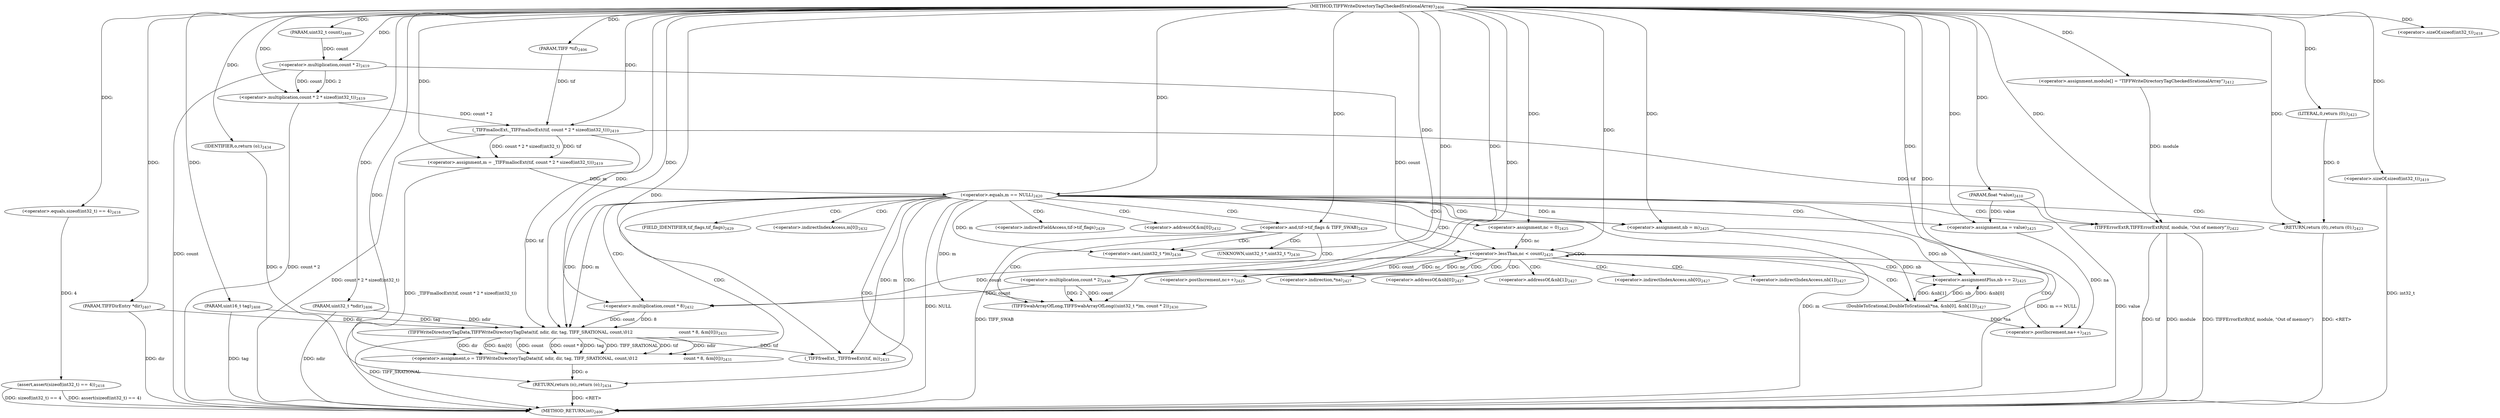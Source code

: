 digraph "TIFFWriteDirectoryTagCheckedSrationalArray" {  
"70509" [label = <(METHOD,TIFFWriteDirectoryTagCheckedSrationalArray)<SUB>2406</SUB>> ]
"70622" [label = <(METHOD_RETURN,int)<SUB>2406</SUB>> ]
"70510" [label = <(PARAM,TIFF *tif)<SUB>2406</SUB>> ]
"70511" [label = <(PARAM,uint32_t *ndir)<SUB>2406</SUB>> ]
"70512" [label = <(PARAM,TIFFDirEntry *dir)<SUB>2407</SUB>> ]
"70513" [label = <(PARAM,uint16_t tag)<SUB>2408</SUB>> ]
"70514" [label = <(PARAM,uint32_t count)<SUB>2409</SUB>> ]
"70515" [label = <(PARAM,float *value)<SUB>2410</SUB>> ]
"70518" [label = <(&lt;operator&gt;.assignment,module[] = &quot;TIFFWriteDirectoryTagCheckedSrationalArray&quot;)<SUB>2412</SUB>> ]
"70526" [label = <(assert,assert(sizeof(int32_t) == 4))<SUB>2418</SUB>> ]
"70531" [label = <(&lt;operator&gt;.assignment,m = _TIFFmallocExt(tif, count * 2 * sizeof(int32_t)))<SUB>2419</SUB>> ]
"70601" [label = <(&lt;operator&gt;.assignment,o = TIFFWriteDirectoryTagData(tif, ndir, dir, tag, TIFF_SRATIONAL, count,\012                                  count * 8, &amp;m[0]))<SUB>2431</SUB>> ]
"70617" [label = <(_TIFFfreeExt,_TIFFfreeExt(tif, m))<SUB>2433</SUB>> ]
"70620" [label = <(RETURN,return (o);,return (o);)<SUB>2434</SUB>> ]
"70542" [label = <(&lt;operator&gt;.equals,m == NULL)<SUB>2420</SUB>> ]
"70564" [label = <(&lt;operator&gt;.lessThan,nc &lt; count)<SUB>2425</SUB>> ]
"70588" [label = <(&lt;operator&gt;.and,tif-&gt;tif_flags &amp; TIFF_SWAB)<SUB>2429</SUB>> ]
"70621" [label = <(IDENTIFIER,o,return (o);)<SUB>2434</SUB>> ]
"70527" [label = <(&lt;operator&gt;.equals,sizeof(int32_t) == 4)<SUB>2418</SUB>> ]
"70533" [label = <(_TIFFmallocExt,_TIFFmallocExt(tif, count * 2 * sizeof(int32_t)))<SUB>2419</SUB>> ]
"70546" [label = <(TIFFErrorExtR,TIFFErrorExtR(tif, module, &quot;Out of memory&quot;))<SUB>2422</SUB>> ]
"70550" [label = <(RETURN,return (0);,return (0);)<SUB>2423</SUB>> ]
"70568" [label = <(&lt;operator&gt;.postIncrement,na++)<SUB>2425</SUB>> ]
"70570" [label = <(&lt;operator&gt;.assignmentPlus,nb += 2)<SUB>2425</SUB>> ]
"70573" [label = <(&lt;operator&gt;.postIncrement,nc++)<SUB>2425</SUB>> ]
"70576" [label = <(DoubleToSrational,DoubleToSrational(*na, &amp;nb[0], &amp;nb[1]))<SUB>2427</SUB>> ]
"70594" [label = <(TIFFSwabArrayOfLong,TIFFSwabArrayOfLong((uint32_t *)m, count * 2))<SUB>2430</SUB>> ]
"70603" [label = <(TIFFWriteDirectoryTagData,TIFFWriteDirectoryTagData(tif, ndir, dir, tag, TIFF_SRATIONAL, count,\012                                  count * 8, &amp;m[0]))<SUB>2431</SUB>> ]
"70528" [label = <(&lt;operator&gt;.sizeOf,sizeof(int32_t))<SUB>2418</SUB>> ]
"70535" [label = <(&lt;operator&gt;.multiplication,count * 2 * sizeof(int32_t))<SUB>2419</SUB>> ]
"70551" [label = <(LITERAL,0,return (0);)<SUB>2423</SUB>> ]
"70555" [label = <(&lt;operator&gt;.assignment,na = value)<SUB>2425</SUB>> ]
"70558" [label = <(&lt;operator&gt;.assignment,nb = m)<SUB>2425</SUB>> ]
"70561" [label = <(&lt;operator&gt;.assignment,nc = 0)<SUB>2425</SUB>> ]
"70610" [label = <(&lt;operator&gt;.multiplication,count * 8)<SUB>2432</SUB>> ]
"70536" [label = <(&lt;operator&gt;.multiplication,count * 2)<SUB>2419</SUB>> ]
"70539" [label = <(&lt;operator&gt;.sizeOf,sizeof(int32_t))<SUB>2419</SUB>> ]
"70595" [label = <(&lt;operator&gt;.cast,(uint32_t *)m)<SUB>2430</SUB>> ]
"70598" [label = <(&lt;operator&gt;.multiplication,count * 2)<SUB>2430</SUB>> ]
"70589" [label = <(&lt;operator&gt;.indirectFieldAccess,tif-&gt;tif_flags)<SUB>2429</SUB>> ]
"70613" [label = <(&lt;operator&gt;.addressOf,&amp;m[0])<SUB>2432</SUB>> ]
"70577" [label = <(&lt;operator&gt;.indirection,*na)<SUB>2427</SUB>> ]
"70579" [label = <(&lt;operator&gt;.addressOf,&amp;nb[0])<SUB>2427</SUB>> ]
"70583" [label = <(&lt;operator&gt;.addressOf,&amp;nb[1])<SUB>2427</SUB>> ]
"70591" [label = <(FIELD_IDENTIFIER,tif_flags,tif_flags)<SUB>2429</SUB>> ]
"70614" [label = <(&lt;operator&gt;.indirectIndexAccess,m[0])<SUB>2432</SUB>> ]
"70580" [label = <(&lt;operator&gt;.indirectIndexAccess,nb[0])<SUB>2427</SUB>> ]
"70584" [label = <(&lt;operator&gt;.indirectIndexAccess,nb[1])<SUB>2427</SUB>> ]
"70596" [label = <(UNKNOWN,uint32_t *,uint32_t *)<SUB>2430</SUB>> ]
  "70620" -> "70622"  [ label = "DDG: &lt;RET&gt;"] 
  "70550" -> "70622"  [ label = "DDG: &lt;RET&gt;"] 
  "70511" -> "70622"  [ label = "DDG: ndir"] 
  "70512" -> "70622"  [ label = "DDG: dir"] 
  "70513" -> "70622"  [ label = "DDG: tag"] 
  "70515" -> "70622"  [ label = "DDG: value"] 
  "70526" -> "70622"  [ label = "DDG: sizeof(int32_t) == 4"] 
  "70526" -> "70622"  [ label = "DDG: assert(sizeof(int32_t) == 4)"] 
  "70536" -> "70622"  [ label = "DDG: count"] 
  "70535" -> "70622"  [ label = "DDG: count * 2"] 
  "70539" -> "70622"  [ label = "DDG: int32_t"] 
  "70533" -> "70622"  [ label = "DDG: count * 2 * sizeof(int32_t)"] 
  "70531" -> "70622"  [ label = "DDG: _TIFFmallocExt(tif, count * 2 * sizeof(int32_t))"] 
  "70542" -> "70622"  [ label = "DDG: m"] 
  "70542" -> "70622"  [ label = "DDG: m == NULL"] 
  "70546" -> "70622"  [ label = "DDG: tif"] 
  "70546" -> "70622"  [ label = "DDG: module"] 
  "70546" -> "70622"  [ label = "DDG: TIFFErrorExtR(tif, module, &quot;Out of memory&quot;)"] 
  "70542" -> "70622"  [ label = "DDG: NULL"] 
  "70588" -> "70622"  [ label = "DDG: TIFF_SWAB"] 
  "70603" -> "70622"  [ label = "DDG: TIFF_SRATIONAL"] 
  "70509" -> "70510"  [ label = "DDG: "] 
  "70509" -> "70511"  [ label = "DDG: "] 
  "70509" -> "70512"  [ label = "DDG: "] 
  "70509" -> "70513"  [ label = "DDG: "] 
  "70509" -> "70514"  [ label = "DDG: "] 
  "70509" -> "70515"  [ label = "DDG: "] 
  "70509" -> "70518"  [ label = "DDG: "] 
  "70533" -> "70531"  [ label = "DDG: tif"] 
  "70533" -> "70531"  [ label = "DDG: count * 2 * sizeof(int32_t)"] 
  "70603" -> "70601"  [ label = "DDG: ndir"] 
  "70603" -> "70601"  [ label = "DDG: dir"] 
  "70603" -> "70601"  [ label = "DDG: &amp;m[0]"] 
  "70603" -> "70601"  [ label = "DDG: count"] 
  "70603" -> "70601"  [ label = "DDG: count * 8"] 
  "70603" -> "70601"  [ label = "DDG: tag"] 
  "70603" -> "70601"  [ label = "DDG: TIFF_SRATIONAL"] 
  "70603" -> "70601"  [ label = "DDG: tif"] 
  "70621" -> "70620"  [ label = "DDG: o"] 
  "70601" -> "70620"  [ label = "DDG: o"] 
  "70527" -> "70526"  [ label = "DDG: 4"] 
  "70509" -> "70531"  [ label = "DDG: "] 
  "70509" -> "70601"  [ label = "DDG: "] 
  "70603" -> "70617"  [ label = "DDG: tif"] 
  "70509" -> "70617"  [ label = "DDG: "] 
  "70542" -> "70617"  [ label = "DDG: m"] 
  "70509" -> "70621"  [ label = "DDG: "] 
  "70509" -> "70527"  [ label = "DDG: "] 
  "70510" -> "70533"  [ label = "DDG: tif"] 
  "70509" -> "70533"  [ label = "DDG: "] 
  "70535" -> "70533"  [ label = "DDG: count * 2"] 
  "70531" -> "70542"  [ label = "DDG: m"] 
  "70509" -> "70542"  [ label = "DDG: "] 
  "70551" -> "70550"  [ label = "DDG: 0"] 
  "70509" -> "70550"  [ label = "DDG: "] 
  "70561" -> "70564"  [ label = "DDG: nc"] 
  "70573" -> "70564"  [ label = "DDG: nc"] 
  "70509" -> "70564"  [ label = "DDG: "] 
  "70536" -> "70564"  [ label = "DDG: count"] 
  "70509" -> "70570"  [ label = "DDG: "] 
  "70509" -> "70588"  [ label = "DDG: "] 
  "70533" -> "70603"  [ label = "DDG: tif"] 
  "70509" -> "70603"  [ label = "DDG: "] 
  "70511" -> "70603"  [ label = "DDG: ndir"] 
  "70512" -> "70603"  [ label = "DDG: dir"] 
  "70513" -> "70603"  [ label = "DDG: tag"] 
  "70610" -> "70603"  [ label = "DDG: count"] 
  "70610" -> "70603"  [ label = "DDG: 8"] 
  "70542" -> "70603"  [ label = "DDG: m"] 
  "70509" -> "70528"  [ label = "DDG: "] 
  "70536" -> "70535"  [ label = "DDG: count"] 
  "70536" -> "70535"  [ label = "DDG: 2"] 
  "70509" -> "70535"  [ label = "DDG: "] 
  "70533" -> "70546"  [ label = "DDG: tif"] 
  "70509" -> "70546"  [ label = "DDG: "] 
  "70518" -> "70546"  [ label = "DDG: module"] 
  "70509" -> "70551"  [ label = "DDG: "] 
  "70515" -> "70555"  [ label = "DDG: value"] 
  "70509" -> "70555"  [ label = "DDG: "] 
  "70542" -> "70558"  [ label = "DDG: m"] 
  "70509" -> "70558"  [ label = "DDG: "] 
  "70509" -> "70561"  [ label = "DDG: "] 
  "70555" -> "70568"  [ label = "DDG: na"] 
  "70576" -> "70568"  [ label = "DDG: *na"] 
  "70509" -> "70568"  [ label = "DDG: "] 
  "70558" -> "70570"  [ label = "DDG: nb"] 
  "70576" -> "70570"  [ label = "DDG: &amp;nb[0]"] 
  "70576" -> "70570"  [ label = "DDG: &amp;nb[1]"] 
  "70564" -> "70573"  [ label = "DDG: nc"] 
  "70509" -> "70573"  [ label = "DDG: "] 
  "70558" -> "70576"  [ label = "DDG: nb"] 
  "70570" -> "70576"  [ label = "DDG: nb"] 
  "70509" -> "70594"  [ label = "DDG: "] 
  "70542" -> "70594"  [ label = "DDG: m"] 
  "70598" -> "70594"  [ label = "DDG: count"] 
  "70598" -> "70594"  [ label = "DDG: 2"] 
  "70564" -> "70610"  [ label = "DDG: count"] 
  "70598" -> "70610"  [ label = "DDG: count"] 
  "70509" -> "70610"  [ label = "DDG: "] 
  "70514" -> "70536"  [ label = "DDG: count"] 
  "70509" -> "70536"  [ label = "DDG: "] 
  "70509" -> "70539"  [ label = "DDG: "] 
  "70509" -> "70595"  [ label = "DDG: "] 
  "70542" -> "70595"  [ label = "DDG: m"] 
  "70564" -> "70598"  [ label = "DDG: count"] 
  "70509" -> "70598"  [ label = "DDG: "] 
  "70542" -> "70550"  [ label = "CDG: "] 
  "70542" -> "70589"  [ label = "CDG: "] 
  "70542" -> "70558"  [ label = "CDG: "] 
  "70542" -> "70610"  [ label = "CDG: "] 
  "70542" -> "70591"  [ label = "CDG: "] 
  "70542" -> "70555"  [ label = "CDG: "] 
  "70542" -> "70614"  [ label = "CDG: "] 
  "70542" -> "70588"  [ label = "CDG: "] 
  "70542" -> "70603"  [ label = "CDG: "] 
  "70542" -> "70546"  [ label = "CDG: "] 
  "70542" -> "70561"  [ label = "CDG: "] 
  "70542" -> "70564"  [ label = "CDG: "] 
  "70542" -> "70613"  [ label = "CDG: "] 
  "70542" -> "70601"  [ label = "CDG: "] 
  "70542" -> "70617"  [ label = "CDG: "] 
  "70542" -> "70620"  [ label = "CDG: "] 
  "70564" -> "70570"  [ label = "CDG: "] 
  "70564" -> "70580"  [ label = "CDG: "] 
  "70564" -> "70579"  [ label = "CDG: "] 
  "70564" -> "70568"  [ label = "CDG: "] 
  "70564" -> "70576"  [ label = "CDG: "] 
  "70564" -> "70584"  [ label = "CDG: "] 
  "70564" -> "70577"  [ label = "CDG: "] 
  "70564" -> "70564"  [ label = "CDG: "] 
  "70564" -> "70583"  [ label = "CDG: "] 
  "70564" -> "70573"  [ label = "CDG: "] 
  "70588" -> "70598"  [ label = "CDG: "] 
  "70588" -> "70594"  [ label = "CDG: "] 
  "70588" -> "70596"  [ label = "CDG: "] 
  "70588" -> "70595"  [ label = "CDG: "] 
}

